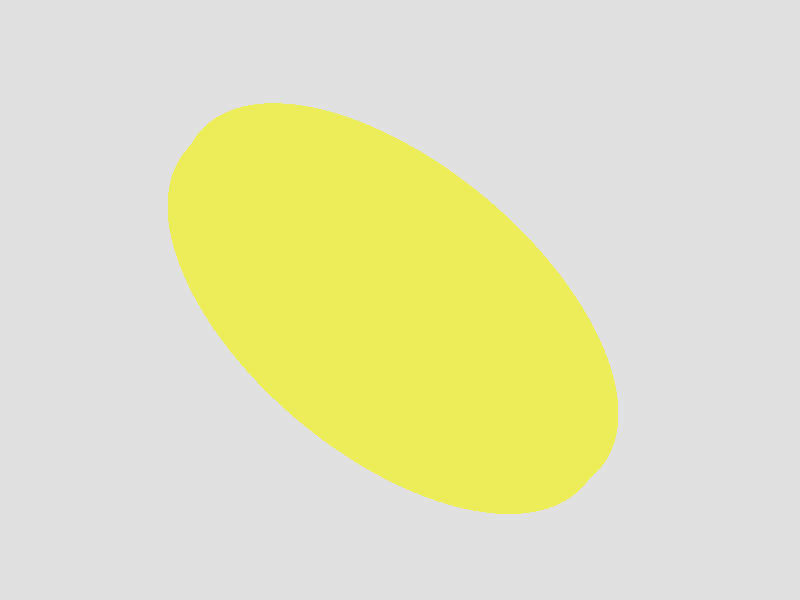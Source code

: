 #include "colors.inc"

camera {
 location <0, 0, -10>
 look_at 0
 angle 18
}

light_source { <3, 9, -14> White }
background { Gray75 }

#declare edge = torus { 
 1, 0.03
 rotate z * -90
 texture {
  pigment { color BrightGold }
  finish { ambient .2 diffuse 0.8 specular 1 }
 }
}

union {
 cylinder { 
  <-.05, 0, 0>, <.05, 0, 0>, 1 
  texture { 
   pigment { color BrightGold filter 0.6 }
  }
 }

 torus { edge translate x * .05 }
 torus { edge translate x * -.05 }

 rotate y * 30
 rotate z * 50
 rotate y * clock * 360
}
